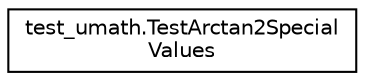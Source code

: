 digraph "Graphical Class Hierarchy"
{
 // LATEX_PDF_SIZE
  edge [fontname="Helvetica",fontsize="10",labelfontname="Helvetica",labelfontsize="10"];
  node [fontname="Helvetica",fontsize="10",shape=record];
  rankdir="LR";
  Node0 [label="test_umath.TestArctan2Special\lValues",height=0.2,width=0.4,color="black", fillcolor="white", style="filled",URL="$classtest__umath_1_1TestArctan2SpecialValues.html",tooltip=" "];
}
